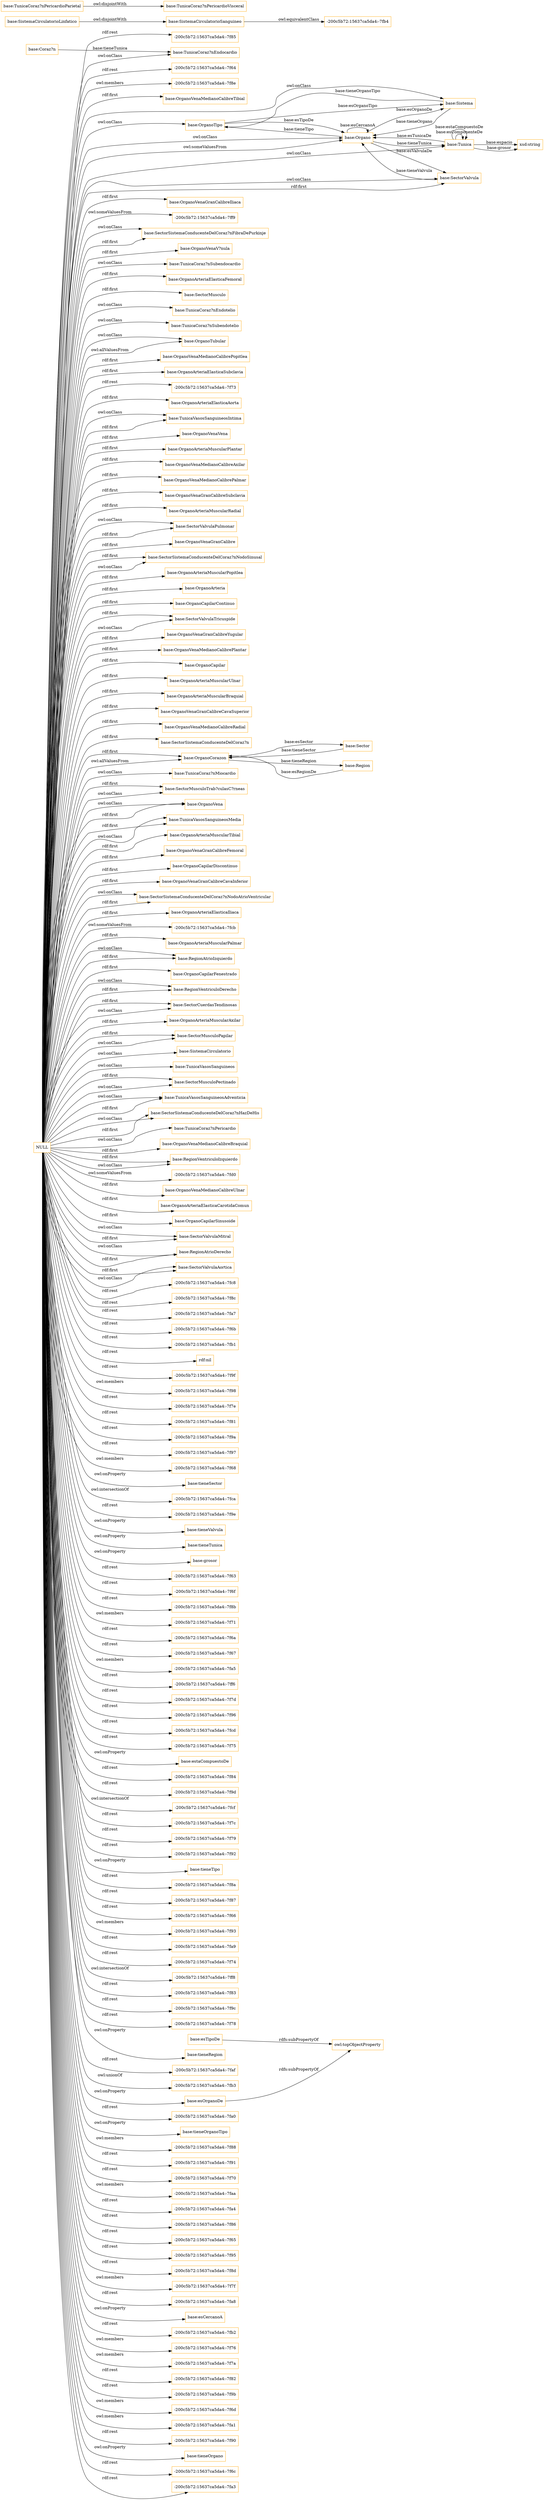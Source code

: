 digraph ar2dtool_diagram { 
rankdir=LR;
size="1501"
node [shape = rectangle, color="orange"]; "base:OrganoVenaMedianoCalibreTibial" "base:OrganoTipo" "base:OrganoVenaGranCalibreIliaca" "-200c5b72:15637ca5da4:-7ff9" "base:SectorSistemaConducenteDelCoraz?nFibraDePurkinje" "base:OrganoVenaV?nula" "base:TunicaCoraz?nSubendocardio" "base:OrganoArteriaElasticaFemoral" "base:SectorMusculo" "base:TunicaCoraz?nEndotelio" "base:TunicaCoraz?nSubendotelio" "base:OrganoTubular" "base:OrganoVenaMedianoCalibrePopitlea" "-200c5b72:15637ca5da4:-7fb4" "base:OrganoArteriaElasticaSubclavia" "base:Tunica" "base:Sector" "base:TunicaCoraz?nEndocardio" "base:SistemaCirculatorioSanguineo" "base:Organo" "base:OrganoArteriaElasticaAorta" "base:TunicaVasosSanguineosIntima" "base:SectorValvula" "base:OrganoVenaVena" "base:OrganoArteriaMuscularPlantar" "base:OrganoVenaMedianoCalibreAxilar" "base:OrganoVenaMedianoCalibrePalmar" "base:OrganoVenaGranCalibreSubclavia" "base:OrganoArteriaMuscularRadial" "base:SectorValvulaPulmonar" "base:OrganoVenaGranCalibre" "base:SectorSistemaConducenteDelCoraz?nNodoSinusal" "base:OrganoArteriaMuscularPopitlea" "base:OrganoArteria" "base:OrganoCapilarContinuo" "base:SectorValvulaTricuspide" "base:OrganoVenaGranCalibreYugular" "base:OrganoVenaMedianoCalibrePlantar" "base:OrganoCapilar" "base:OrganoArteriaMuscularUlnar" "base:TunicaCoraz?nPericardioParietal" "base:OrganoArteriaMuscularBraquial" "base:OrganoVenaGranCalibreCavaSuperior" "base:OrganoVenaMedianoCalibreRadial" "base:SectorSistemaConducenteDelCoraz?n" "base:OrganoCorazon" "base:TunicaCoraz?nMiocardio" "base:SectorMusculoTrab?culasC?rneas" "base:OrganoVena" "base:TunicaVasosSanguineosMedia" "base:OrganoArteriaMuscularTibial" "base:OrganoVenaGranCalibreFemoral" "base:OrganoCapilarDiscontinuo" "base:Sistema" "base:OrganoVenaGranCalibreCavaInferior" "base:SectorSistemaConducenteDelCoraz?nNodoAtrioVentricular" "base:OrganoArteriaElasticaIliaca" "-200c5b72:15637ca5da4:-7fcb" "base:OrganoArteriaMuscularPalmar" "base:RegionAtrioIzquierdo" "base:OrganoCapilarFenestrado" "base:RegionVentriculoDerecho" "base:SectorCuerdasTendinosas" "base:OrganoArteriaMuscularAxilar" "base:TunicaCoraz?nPericardioVisceral" "base:SectorMusculoPapilar" "base:SistemaCirculatorio" "base:TunicaVasosSanguineos" "base:SectorMusculoPectinado" "base:TunicaVasosSanguineosAdventicia" "base:SectorSistemaConducenteDelCoraz?nHazDeHis" "base:TunicaCoraz?nPericardio" "base:OrganoVenaMedianoCalibreBraquial" "base:RegionVentriculoIzquierdo" "base:SistemaCirculatorioLinfatico" "-200c5b72:15637ca5da4:-7fd0" "base:OrganoVenaMedianoCalibreUlnar" "base:OrganoArteriaElasticaCarotidaComun" "base:OrganoCapilarSinusoide" "base:Region" "base:SectorValvulaMitral" "base:RegionAtrioDerecho" "base:SectorValvulaAortica" ; /*classes style*/
	"NULL" -> "-200c5b72:15637ca5da4:-7fc8" [ label = "rdf:rest" ];
	"NULL" -> "-200c5b72:15637ca5da4:-7f8c" [ label = "rdf:rest" ];
	"NULL" -> "-200c5b72:15637ca5da4:-7fa7" [ label = "rdf:rest" ];
	"NULL" -> "-200c5b72:15637ca5da4:-7f6b" [ label = "rdf:rest" ];
	"NULL" -> "base:OrganoVenaGranCalibreIliaca" [ label = "rdf:first" ];
	"NULL" -> "base:OrganoVena" [ label = "owl:onClass" ];
	"NULL" -> "base:OrganoArteria" [ label = "rdf:first" ];
	"NULL" -> "base:SectorValvula" [ label = "rdf:first" ];
	"NULL" -> "-200c5b72:15637ca5da4:-7fb1" [ label = "rdf:rest" ];
	"NULL" -> "base:RegionVentriculoIzquierdo" [ label = "rdf:first" ];
	"NULL" -> "base:SectorMusculoPapilar" [ label = "rdf:first" ];
	"NULL" -> "rdf:nil" [ label = "rdf:rest" ];
	"NULL" -> "-200c5b72:15637ca5da4:-7f9f" [ label = "rdf:rest" ];
	"NULL" -> "base:OrganoVenaGranCalibreFemoral" [ label = "rdf:first" ];
	"NULL" -> "-200c5b72:15637ca5da4:-7f98" [ label = "owl:members" ];
	"NULL" -> "-200c5b72:15637ca5da4:-7ff9" [ label = "owl:someValuesFrom" ];
	"NULL" -> "-200c5b72:15637ca5da4:-7f7e" [ label = "rdf:rest" ];
	"NULL" -> "-200c5b72:15637ca5da4:-7f81" [ label = "rdf:rest" ];
	"NULL" -> "base:OrganoTubular" [ label = "owl:onClass" ];
	"NULL" -> "-200c5b72:15637ca5da4:-7f9a" [ label = "rdf:rest" ];
	"NULL" -> "-200c5b72:15637ca5da4:-7f97" [ label = "rdf:rest" ];
	"NULL" -> "-200c5b72:15637ca5da4:-7f68" [ label = "owl:members" ];
	"NULL" -> "base:SectorCuerdasTendinosas" [ label = "rdf:first" ];
	"NULL" -> "base:OrganoArteriaMuscularUlnar" [ label = "rdf:first" ];
	"NULL" -> "base:OrganoArteriaElasticaCarotidaComun" [ label = "rdf:first" ];
	"NULL" -> "base:OrganoTubular" [ label = "owl:allValuesFrom" ];
	"NULL" -> "base:RegionVentriculoDerecho" [ label = "owl:onClass" ];
	"NULL" -> "base:tieneSector" [ label = "owl:onProperty" ];
	"NULL" -> "base:OrganoVenaMedianoCalibreAxilar" [ label = "rdf:first" ];
	"NULL" -> "base:RegionAtrioIzquierdo" [ label = "owl:onClass" ];
	"NULL" -> "-200c5b72:15637ca5da4:-7fd0" [ label = "owl:someValuesFrom" ];
	"NULL" -> "base:OrganoArteriaMuscularTibial" [ label = "rdf:first" ];
	"NULL" -> "-200c5b72:15637ca5da4:-7fca" [ label = "owl:intersectionOf" ];
	"NULL" -> "-200c5b72:15637ca5da4:-7f9e" [ label = "rdf:rest" ];
	"NULL" -> "base:tieneValvula" [ label = "owl:onProperty" ];
	"NULL" -> "base:TunicaVasosSanguineosMedia" [ label = "rdf:first" ];
	"NULL" -> "base:OrganoVenaGranCalibreCavaSuperior" [ label = "rdf:first" ];
	"NULL" -> "base:SectorValvula" [ label = "owl:onClass" ];
	"NULL" -> "base:tieneTunica" [ label = "owl:onProperty" ];
	"NULL" -> "base:grosor" [ label = "owl:onProperty" ];
	"NULL" -> "-200c5b72:15637ca5da4:-7f63" [ label = "rdf:rest" ];
	"NULL" -> "base:SectorMusculo" [ label = "rdf:first" ];
	"NULL" -> "base:SectorMusculoTrab?culasC?rneas" [ label = "rdf:first" ];
	"NULL" -> "base:TunicaVasosSanguineosAdventicia" [ label = "owl:onClass" ];
	"NULL" -> "-200c5b72:15637ca5da4:-7f6f" [ label = "rdf:rest" ];
	"NULL" -> "-200c5b72:15637ca5da4:-7f8b" [ label = "rdf:rest" ];
	"NULL" -> "-200c5b72:15637ca5da4:-7f71" [ label = "owl:members" ];
	"NULL" -> "-200c5b72:15637ca5da4:-7f6a" [ label = "rdf:rest" ];
	"NULL" -> "base:SectorSistemaConducenteDelCoraz?n" [ label = "rdf:first" ];
	"NULL" -> "-200c5b72:15637ca5da4:-7f67" [ label = "rdf:rest" ];
	"NULL" -> "-200c5b72:15637ca5da4:-7fa5" [ label = "owl:members" ];
	"NULL" -> "base:OrganoArteriaElasticaIliaca" [ label = "rdf:first" ];
	"NULL" -> "base:SectorSistemaConducenteDelCoraz?nHazDeHis" [ label = "owl:onClass" ];
	"NULL" -> "base:SectorValvulaMitral" [ label = "owl:onClass" ];
	"NULL" -> "-200c5b72:15637ca5da4:-7ff6" [ label = "rdf:rest" ];
	"NULL" -> "base:SectorCuerdasTendinosas" [ label = "owl:onClass" ];
	"NULL" -> "-200c5b72:15637ca5da4:-7f7d" [ label = "rdf:rest" ];
	"NULL" -> "base:SectorValvulaPulmonar" [ label = "owl:onClass" ];
	"NULL" -> "-200c5b72:15637ca5da4:-7f96" [ label = "rdf:rest" ];
	"NULL" -> "base:OrganoArteriaElasticaSubclavia" [ label = "rdf:first" ];
	"NULL" -> "-200c5b72:15637ca5da4:-7fcd" [ label = "rdf:rest" ];
	"NULL" -> "base:SectorMusculoPapilar" [ label = "owl:onClass" ];
	"NULL" -> "-200c5b72:15637ca5da4:-7f75" [ label = "rdf:rest" ];
	"NULL" -> "base:RegionVentriculoDerecho" [ label = "rdf:first" ];
	"NULL" -> "base:SectorValvulaMitral" [ label = "rdf:first" ];
	"NULL" -> "base:OrganoVenaMedianoCalibrePlantar" [ label = "rdf:first" ];
	"NULL" -> "base:OrganoArteriaElasticaAorta" [ label = "rdf:first" ];
	"NULL" -> "base:OrganoCorazon" [ label = "rdf:first" ];
	"NULL" -> "base:TunicaCoraz?nSubendocardio" [ label = "owl:onClass" ];
	"NULL" -> "base:estaCompuestoDe" [ label = "owl:onProperty" ];
	"NULL" -> "base:SectorSistemaConducenteDelCoraz?nNodoSinusal" [ label = "rdf:first" ];
	"NULL" -> "-200c5b72:15637ca5da4:-7f84" [ label = "rdf:rest" ];
	"NULL" -> "base:OrganoVenaGranCalibreYugular" [ label = "rdf:first" ];
	"NULL" -> "-200c5b72:15637ca5da4:-7f9d" [ label = "rdf:rest" ];
	"NULL" -> "base:SectorMusculoTrab?culasC?rneas" [ label = "owl:onClass" ];
	"NULL" -> "-200c5b72:15637ca5da4:-7fcf" [ label = "owl:intersectionOf" ];
	"NULL" -> "-200c5b72:15637ca5da4:-7f7c" [ label = "rdf:rest" ];
	"NULL" -> "base:OrganoArteriaElasticaFemoral" [ label = "rdf:first" ];
	"NULL" -> "-200c5b72:15637ca5da4:-7f79" [ label = "rdf:rest" ];
	"NULL" -> "base:SectorValvulaTricuspide" [ label = "rdf:first" ];
	"NULL" -> "-200c5b72:15637ca5da4:-7fcb" [ label = "owl:someValuesFrom" ];
	"NULL" -> "base:RegionAtrioDerecho" [ label = "owl:onClass" ];
	"NULL" -> "base:OrganoVena" [ label = "rdf:first" ];
	"NULL" -> "base:RegionAtrioIzquierdo" [ label = "rdf:first" ];
	"NULL" -> "base:Tunica" [ label = "owl:onClass" ];
	"NULL" -> "-200c5b72:15637ca5da4:-7f92" [ label = "rdf:rest" ];
	"NULL" -> "base:tieneTipo" [ label = "owl:onProperty" ];
	"NULL" -> "-200c5b72:15637ca5da4:-7f8a" [ label = "rdf:rest" ];
	"NULL" -> "base:OrganoTipo" [ label = "owl:onClass" ];
	"NULL" -> "-200c5b72:15637ca5da4:-7f87" [ label = "rdf:rest" ];
	"NULL" -> "-200c5b72:15637ca5da4:-7f66" [ label = "rdf:rest" ];
	"NULL" -> "base:SectorValvulaPulmonar" [ label = "rdf:first" ];
	"NULL" -> "base:SectorSistemaConducenteDelCoraz?nNodoAtrioVentricular" [ label = "owl:onClass" ];
	"NULL" -> "base:OrganoArteriaMuscularRadial" [ label = "rdf:first" ];
	"NULL" -> "-200c5b72:15637ca5da4:-7f93" [ label = "owl:members" ];
	"NULL" -> "base:OrganoVenaMedianoCalibreUlnar" [ label = "rdf:first" ];
	"NULL" -> "base:SectorMusculoPectinado" [ label = "rdf:first" ];
	"NULL" -> "-200c5b72:15637ca5da4:-7fa9" [ label = "rdf:rest" ];
	"NULL" -> "base:OrganoCapilarContinuo" [ label = "rdf:first" ];
	"NULL" -> "base:SectorMusculoPectinado" [ label = "owl:onClass" ];
	"NULL" -> "base:SistemaCirculatorio" [ label = "owl:onClass" ];
	"NULL" -> "base:RegionVentriculoIzquierdo" [ label = "owl:onClass" ];
	"NULL" -> "base:OrganoArteriaMuscularPopitlea" [ label = "rdf:first" ];
	"NULL" -> "-200c5b72:15637ca5da4:-7f74" [ label = "rdf:rest" ];
	"NULL" -> "-200c5b72:15637ca5da4:-7ff8" [ label = "owl:intersectionOf" ];
	"NULL" -> "base:SectorSistemaConducenteDelCoraz?nFibraDePurkinje" [ label = "owl:onClass" ];
	"NULL" -> "base:TunicaCoraz?nSubendotelio" [ label = "owl:onClass" ];
	"NULL" -> "base:OrganoArteriaMuscularPlantar" [ label = "rdf:first" ];
	"NULL" -> "-200c5b72:15637ca5da4:-7f83" [ label = "rdf:rest" ];
	"NULL" -> "-200c5b72:15637ca5da4:-7f9c" [ label = "rdf:rest" ];
	"NULL" -> "-200c5b72:15637ca5da4:-7f78" [ label = "rdf:rest" ];
	"NULL" -> "base:tieneRegion" [ label = "owl:onProperty" ];
	"NULL" -> "-200c5b72:15637ca5da4:-7faf" [ label = "rdf:rest" ];
	"NULL" -> "-200c5b72:15637ca5da4:-7fb3" [ label = "owl:unionOf" ];
	"NULL" -> "base:OrganoVenaGranCalibreSubclavia" [ label = "rdf:first" ];
	"NULL" -> "base:esOrganoDe" [ label = "owl:onProperty" ];
	"NULL" -> "-200c5b72:15637ca5da4:-7fa0" [ label = "rdf:rest" ];
	"NULL" -> "base:tieneOrganoTipo" [ label = "owl:onProperty" ];
	"NULL" -> "-200c5b72:15637ca5da4:-7f88" [ label = "owl:members" ];
	"NULL" -> "base:SectorSistemaConducenteDelCoraz?nHazDeHis" [ label = "rdf:first" ];
	"NULL" -> "base:SectorSistemaConducenteDelCoraz?nFibraDePurkinje" [ label = "rdf:first" ];
	"NULL" -> "base:RegionAtrioDerecho" [ label = "rdf:first" ];
	"NULL" -> "-200c5b72:15637ca5da4:-7f91" [ label = "rdf:rest" ];
	"NULL" -> "base:TunicaCoraz?nEndotelio" [ label = "owl:onClass" ];
	"NULL" -> "base:OrganoVenaGranCalibre" [ label = "rdf:first" ];
	"NULL" -> "base:OrganoVenaMedianoCalibrePopitlea" [ label = "rdf:first" ];
	"NULL" -> "base:SectorValvulaAortica" [ label = "rdf:first" ];
	"NULL" -> "-200c5b72:15637ca5da4:-7f70" [ label = "rdf:rest" ];
	"NULL" -> "-200c5b72:15637ca5da4:-7faa" [ label = "owl:members" ];
	"NULL" -> "-200c5b72:15637ca5da4:-7fa4" [ label = "rdf:rest" ];
	"NULL" -> "-200c5b72:15637ca5da4:-7f86" [ label = "rdf:rest" ];
	"NULL" -> "-200c5b72:15637ca5da4:-7f65" [ label = "rdf:rest" ];
	"NULL" -> "base:Sistema" [ label = "owl:onClass" ];
	"NULL" -> "-200c5b72:15637ca5da4:-7f95" [ label = "rdf:rest" ];
	"NULL" -> "base:TunicaVasosSanguineosMedia" [ label = "owl:onClass" ];
	"NULL" -> "base:TunicaCoraz?nMiocardio" [ label = "owl:onClass" ];
	"NULL" -> "-200c5b72:15637ca5da4:-7f8d" [ label = "rdf:rest" ];
	"NULL" -> "-200c5b72:15637ca5da4:-7f7f" [ label = "owl:members" ];
	"NULL" -> "-200c5b72:15637ca5da4:-7fa8" [ label = "rdf:rest" ];
	"NULL" -> "base:TunicaVasosSanguineosIntima" [ label = "owl:onClass" ];
	"NULL" -> "base:TunicaCoraz?nEndocardio" [ label = "owl:onClass" ];
	"NULL" -> "base:OrganoArteriaMuscularAxilar" [ label = "rdf:first" ];
	"NULL" -> "base:OrganoVenaV?nula" [ label = "rdf:first" ];
	"NULL" -> "base:esCercanoA" [ label = "owl:onProperty" ];
	"NULL" -> "base:OrganoVenaGranCalibreCavaInferior" [ label = "rdf:first" ];
	"NULL" -> "base:OrganoCapilar" [ label = "rdf:first" ];
	"NULL" -> "-200c5b72:15637ca5da4:-7fb2" [ label = "rdf:rest" ];
	"NULL" -> "-200c5b72:15637ca5da4:-7f76" [ label = "owl:members" ];
	"NULL" -> "base:OrganoArteriaMuscularBraquial" [ label = "rdf:first" ];
	"NULL" -> "base:OrganoCapilarFenestrado" [ label = "rdf:first" ];
	"NULL" -> "base:SectorSistemaConducenteDelCoraz?nNodoSinusal" [ label = "owl:onClass" ];
	"NULL" -> "base:SectorValvulaTricuspide" [ label = "owl:onClass" ];
	"NULL" -> "-200c5b72:15637ca5da4:-7f7a" [ label = "owl:members" ];
	"NULL" -> "-200c5b72:15637ca5da4:-7f82" [ label = "rdf:rest" ];
	"NULL" -> "-200c5b72:15637ca5da4:-7f9b" [ label = "rdf:rest" ];
	"NULL" -> "base:TunicaVasosSanguineos" [ label = "owl:onClass" ];
	"NULL" -> "base:TunicaVasosSanguineosIntima" [ label = "rdf:first" ];
	"NULL" -> "base:SectorValvulaAortica" [ label = "owl:onClass" ];
	"NULL" -> "base:OrganoVenaMedianoCalibreRadial" [ label = "rdf:first" ];
	"NULL" -> "base:OrganoVenaMedianoCalibreTibial" [ label = "rdf:first" ];
	"NULL" -> "-200c5b72:15637ca5da4:-7f6d" [ label = "owl:members" ];
	"NULL" -> "base:OrganoArteriaMuscularPalmar" [ label = "rdf:first" ];
	"NULL" -> "-200c5b72:15637ca5da4:-7fa1" [ label = "owl:members" ];
	"NULL" -> "base:OrganoVenaVena" [ label = "rdf:first" ];
	"NULL" -> "base:OrganoCapilarDiscontinuo" [ label = "rdf:first" ];
	"NULL" -> "base:OrganoCorazon" [ label = "owl:allValuesFrom" ];
	"NULL" -> "base:TunicaVasosSanguineosAdventicia" [ label = "rdf:first" ];
	"NULL" -> "base:Organo" [ label = "owl:onClass" ];
	"NULL" -> "-200c5b72:15637ca5da4:-7f90" [ label = "rdf:rest" ];
	"NULL" -> "base:tieneOrgano" [ label = "owl:onProperty" ];
	"NULL" -> "-200c5b72:15637ca5da4:-7f6c" [ label = "rdf:rest" ];
	"NULL" -> "base:OrganoVenaMedianoCalibrePalmar" [ label = "rdf:first" ];
	"NULL" -> "-200c5b72:15637ca5da4:-7fa3" [ label = "rdf:rest" ];
	"NULL" -> "base:Organo" [ label = "owl:someValuesFrom" ];
	"NULL" -> "-200c5b72:15637ca5da4:-7f85" [ label = "rdf:rest" ];
	"NULL" -> "-200c5b72:15637ca5da4:-7f64" [ label = "rdf:rest" ];
	"NULL" -> "-200c5b72:15637ca5da4:-7f8e" [ label = "owl:members" ];
	"NULL" -> "base:TunicaCoraz?nPericardio" [ label = "owl:onClass" ];
	"NULL" -> "base:SectorSistemaConducenteDelCoraz?nNodoAtrioVentricular" [ label = "rdf:first" ];
	"NULL" -> "base:OrganoCapilarSinusoide" [ label = "rdf:first" ];
	"NULL" -> "-200c5b72:15637ca5da4:-7f73" [ label = "rdf:rest" ];
	"NULL" -> "base:OrganoVenaMedianoCalibreBraquial" [ label = "rdf:first" ];
	"base:esTipoDe" -> "owl:topObjectProperty" [ label = "rdfs:subPropertyOf" ];
	"base:TunicaCoraz?nPericardioParietal" -> "base:TunicaCoraz?nPericardioVisceral" [ label = "owl:disjointWith" ];
	"base:SistemaCirculatorioLinfatico" -> "base:SistemaCirculatorioSanguineo" [ label = "owl:disjointWith" ];
	"base:Coraz?n" -> "base:TunicaCoraz?nEndocardio" [ label = "base:tieneTunica" ];
	"base:SistemaCirculatorioSanguineo" -> "-200c5b72:15637ca5da4:-7fb4" [ label = "owl:equivalentClass" ];
	"base:esOrganoDe" -> "owl:topObjectProperty" [ label = "rdfs:subPropertyOf" ];
	"base:Tunica" -> "xsd:string" [ label = "base:espacio" ];
	"base:Tunica" -> "base:Organo" [ label = "base:esTunicaDe" ];
	"base:Sector" -> "base:OrganoCorazon" [ label = "base:tieneSector" ];
	"base:Sistema" -> "base:OrganoTipo" [ label = "base:tieneOrganoTipo" ];
	"base:Organo" -> "base:SectorValvula" [ label = "base:esValvulaDe" ];
	"base:Tunica" -> "base:Tunica" [ label = "base:esComponenteDe" ];
	"base:Tunica" -> "xsd:string" [ label = "base:grosor" ];
	"base:OrganoCorazon" -> "base:Sector" [ label = "base:esSector" ];
	"base:Organo" -> "base:Sistema" [ label = "base:esOrganoDe" ];
	"base:OrganoTipo" -> "base:Sistema" [ label = "base:esOrganoTipo" ];
	"base:OrganoTipo" -> "base:Organo" [ label = "base:esTipoDe" ];
	"base:Tunica" -> "base:Tunica" [ label = "base:estaCompuestoDe" ];
	"base:SectorValvula" -> "base:Organo" [ label = "base:tieneValvula" ];
	"base:Organo" -> "base:Organo" [ label = "base:esCercanoA" ];
	"base:Region" -> "base:OrganoCorazon" [ label = "base:esRegionDe" ];
	"base:OrganoCorazon" -> "base:Region" [ label = "base:tieneRegion" ];
	"base:Organo" -> "base:Tunica" [ label = "base:tieneTunica" ];
	"base:Organo" -> "base:OrganoTipo" [ label = "base:tieneTipo" ];
	"base:Sistema" -> "base:Organo" [ label = "base:tieneOrgano" ];

}
